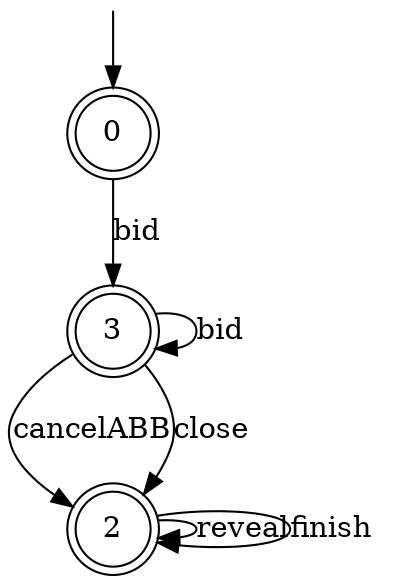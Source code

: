 digraph g {

	s0 [shape="doublecircle" label="0"];
	s2 [shape="doublecircle" label="2"];
	s3 [shape="doublecircle" label="3"];
	s0 -> s3 [label="bid"];
	s2 -> s2 [label="reveal"];
	s2 -> s2 [label="finish"];
	s3 -> s2 [label="cancelABB"];
	s3 -> s3 [label="bid"];
	s3 -> s2 [label="close"];

__start0 [label="" shape="none" width="0" height="0"];
__start0 -> s0;

}
